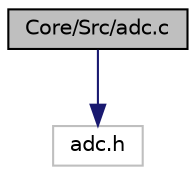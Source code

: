 digraph "Core/Src/adc.c"
{
 // LATEX_PDF_SIZE
  edge [fontname="Helvetica",fontsize="10",labelfontname="Helvetica",labelfontsize="10"];
  node [fontname="Helvetica",fontsize="10",shape=record];
  Node1 [label="Core/Src/adc.c",height=0.2,width=0.4,color="black", fillcolor="grey75", style="filled", fontcolor="black",tooltip="This file provides code for the configuration of the ADC instances."];
  Node1 -> Node2 [color="midnightblue",fontsize="10",style="solid",fontname="Helvetica"];
  Node2 [label="adc.h",height=0.2,width=0.4,color="grey75", fillcolor="white", style="filled",tooltip=" "];
}

